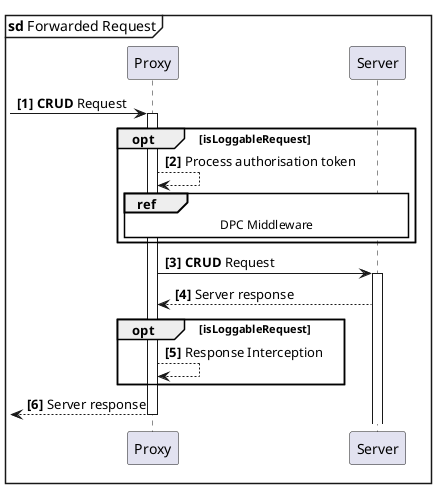 @startuml
'https://plantuml.com/sequence-diagram

skinparam sequenceReferenceBackgroundColor white

mainframe **sd** Forwarded Request
autonumber 1 1 "<b>[0]"

participant "Proxy" as Proxy
participant "Server" as Server

        [->  Proxy  ++  : **CRUD** Request
        opt isLoggableRequest
Proxy   --> Proxy       : Process authorisation token
        ref over Proxy, Server : DPC Middleware
        end
Proxy   ->  Server  ++  : **CRUD** Request
Proxy   <-- Server      : Server response
opt isLoggableRequest
Proxy   --> Proxy       : Response Interception
end
        [<-- Proxy  --  : Server response

@enduml